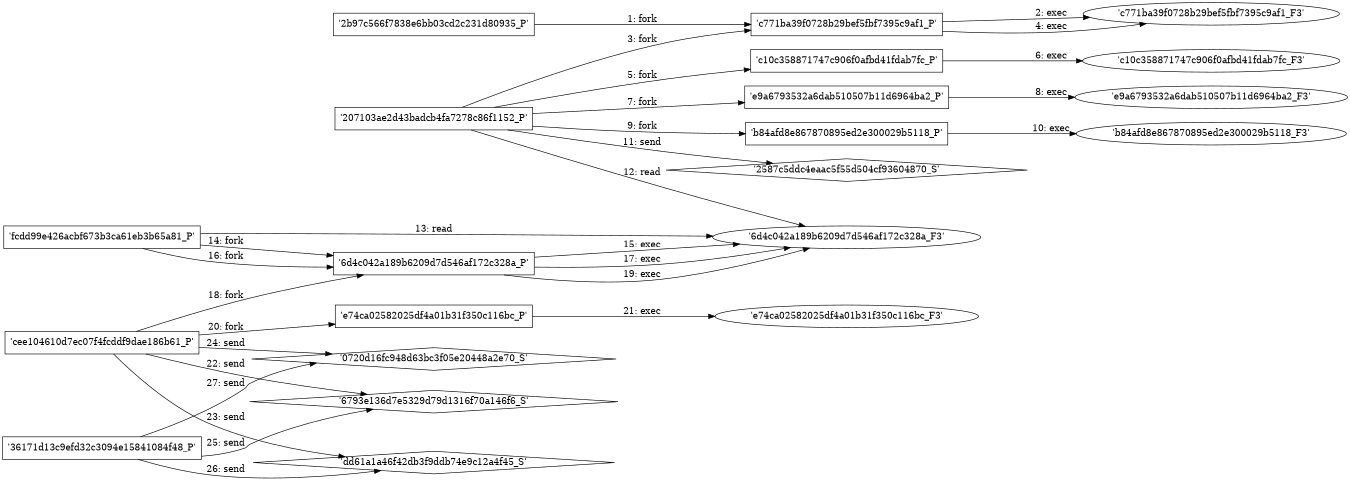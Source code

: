 digraph "D:\Learning\Paper\apt\基于CTI的攻击预警\Dataset\攻击图\ASGfromALLCTI\Attribution A Puzzle.dot" {
rankdir="LR"
size="9"
fixedsize="false"
splines="true"
nodesep=0.3
ranksep=0
fontsize=10
overlap="scalexy"
engine= "neato"
	"'2b97c566f7838e6bb03cd2c231d80935_P'" [node_type=Process shape=box]
	"'c771ba39f0728b29bef5fbf7395c9af1_P'" [node_type=Process shape=box]
	"'2b97c566f7838e6bb03cd2c231d80935_P'" -> "'c771ba39f0728b29bef5fbf7395c9af1_P'" [label="1: fork"]
	"'c771ba39f0728b29bef5fbf7395c9af1_P'" [node_type=Process shape=box]
	"'c771ba39f0728b29bef5fbf7395c9af1_F3'" [node_type=File shape=ellipse]
	"'c771ba39f0728b29bef5fbf7395c9af1_P'" -> "'c771ba39f0728b29bef5fbf7395c9af1_F3'" [label="2: exec"]
	"'207103ae2d43badcb4fa7278c86f1152_P'" [node_type=Process shape=box]
	"'c771ba39f0728b29bef5fbf7395c9af1_P'" [node_type=Process shape=box]
	"'207103ae2d43badcb4fa7278c86f1152_P'" -> "'c771ba39f0728b29bef5fbf7395c9af1_P'" [label="3: fork"]
	"'c771ba39f0728b29bef5fbf7395c9af1_P'" [node_type=Process shape=box]
	"'c771ba39f0728b29bef5fbf7395c9af1_F3'" [node_type=File shape=ellipse]
	"'c771ba39f0728b29bef5fbf7395c9af1_P'" -> "'c771ba39f0728b29bef5fbf7395c9af1_F3'" [label="4: exec"]
	"'207103ae2d43badcb4fa7278c86f1152_P'" [node_type=Process shape=box]
	"'c10c358871747c906f0afbd41fdab7fc_P'" [node_type=Process shape=box]
	"'207103ae2d43badcb4fa7278c86f1152_P'" -> "'c10c358871747c906f0afbd41fdab7fc_P'" [label="5: fork"]
	"'c10c358871747c906f0afbd41fdab7fc_P'" [node_type=Process shape=box]
	"'c10c358871747c906f0afbd41fdab7fc_F3'" [node_type=File shape=ellipse]
	"'c10c358871747c906f0afbd41fdab7fc_P'" -> "'c10c358871747c906f0afbd41fdab7fc_F3'" [label="6: exec"]
	"'207103ae2d43badcb4fa7278c86f1152_P'" [node_type=Process shape=box]
	"'e9a6793532a6dab510507b11d6964ba2_P'" [node_type=Process shape=box]
	"'207103ae2d43badcb4fa7278c86f1152_P'" -> "'e9a6793532a6dab510507b11d6964ba2_P'" [label="7: fork"]
	"'e9a6793532a6dab510507b11d6964ba2_P'" [node_type=Process shape=box]
	"'e9a6793532a6dab510507b11d6964ba2_F3'" [node_type=File shape=ellipse]
	"'e9a6793532a6dab510507b11d6964ba2_P'" -> "'e9a6793532a6dab510507b11d6964ba2_F3'" [label="8: exec"]
	"'207103ae2d43badcb4fa7278c86f1152_P'" [node_type=Process shape=box]
	"'b84afd8e867870895ed2e300029b5118_P'" [node_type=Process shape=box]
	"'207103ae2d43badcb4fa7278c86f1152_P'" -> "'b84afd8e867870895ed2e300029b5118_P'" [label="9: fork"]
	"'b84afd8e867870895ed2e300029b5118_P'" [node_type=Process shape=box]
	"'b84afd8e867870895ed2e300029b5118_F3'" [node_type=File shape=ellipse]
	"'b84afd8e867870895ed2e300029b5118_P'" -> "'b84afd8e867870895ed2e300029b5118_F3'" [label="10: exec"]
	"'2587c5ddc4eaac5f55d504cf93604870_S'" [node_type=Socket shape=diamond]
	"'207103ae2d43badcb4fa7278c86f1152_P'" [node_type=Process shape=box]
	"'207103ae2d43badcb4fa7278c86f1152_P'" -> "'2587c5ddc4eaac5f55d504cf93604870_S'" [label="11: send"]
	"'6d4c042a189b6209d7d546af172c328a_F3'" [node_type=file shape=ellipse]
	"'207103ae2d43badcb4fa7278c86f1152_P'" [node_type=Process shape=box]
	"'207103ae2d43badcb4fa7278c86f1152_P'" -> "'6d4c042a189b6209d7d546af172c328a_F3'" [label="12: read"]
	"'6d4c042a189b6209d7d546af172c328a_F3'" [node_type=file shape=ellipse]
	"'fcdd99e426acbf673b3ca61eb3b65a81_P'" [node_type=Process shape=box]
	"'fcdd99e426acbf673b3ca61eb3b65a81_P'" -> "'6d4c042a189b6209d7d546af172c328a_F3'" [label="13: read"]
	"'fcdd99e426acbf673b3ca61eb3b65a81_P'" [node_type=Process shape=box]
	"'6d4c042a189b6209d7d546af172c328a_P'" [node_type=Process shape=box]
	"'fcdd99e426acbf673b3ca61eb3b65a81_P'" -> "'6d4c042a189b6209d7d546af172c328a_P'" [label="14: fork"]
	"'6d4c042a189b6209d7d546af172c328a_P'" [node_type=Process shape=box]
	"'6d4c042a189b6209d7d546af172c328a_F3'" [node_type=File shape=ellipse]
	"'6d4c042a189b6209d7d546af172c328a_P'" -> "'6d4c042a189b6209d7d546af172c328a_F3'" [label="15: exec"]
	"'fcdd99e426acbf673b3ca61eb3b65a81_P'" [node_type=Process shape=box]
	"'6d4c042a189b6209d7d546af172c328a_P'" [node_type=Process shape=box]
	"'fcdd99e426acbf673b3ca61eb3b65a81_P'" -> "'6d4c042a189b6209d7d546af172c328a_P'" [label="16: fork"]
	"'6d4c042a189b6209d7d546af172c328a_P'" [node_type=Process shape=box]
	"'6d4c042a189b6209d7d546af172c328a_F3'" [node_type=File shape=ellipse]
	"'6d4c042a189b6209d7d546af172c328a_P'" -> "'6d4c042a189b6209d7d546af172c328a_F3'" [label="17: exec"]
	"'cee104610d7ec07f4fcddf9dae186b61_P'" [node_type=Process shape=box]
	"'6d4c042a189b6209d7d546af172c328a_P'" [node_type=Process shape=box]
	"'cee104610d7ec07f4fcddf9dae186b61_P'" -> "'6d4c042a189b6209d7d546af172c328a_P'" [label="18: fork"]
	"'6d4c042a189b6209d7d546af172c328a_P'" [node_type=Process shape=box]
	"'6d4c042a189b6209d7d546af172c328a_F3'" [node_type=File shape=ellipse]
	"'6d4c042a189b6209d7d546af172c328a_P'" -> "'6d4c042a189b6209d7d546af172c328a_F3'" [label="19: exec"]
	"'cee104610d7ec07f4fcddf9dae186b61_P'" [node_type=Process shape=box]
	"'e74ca02582025df4a01b31f350c116bc_P'" [node_type=Process shape=box]
	"'cee104610d7ec07f4fcddf9dae186b61_P'" -> "'e74ca02582025df4a01b31f350c116bc_P'" [label="20: fork"]
	"'e74ca02582025df4a01b31f350c116bc_P'" [node_type=Process shape=box]
	"'e74ca02582025df4a01b31f350c116bc_F3'" [node_type=File shape=ellipse]
	"'e74ca02582025df4a01b31f350c116bc_P'" -> "'e74ca02582025df4a01b31f350c116bc_F3'" [label="21: exec"]
	"'6793e136d7e5329d79d1316f70a146f6_S'" [node_type=Socket shape=diamond]
	"'cee104610d7ec07f4fcddf9dae186b61_P'" [node_type=Process shape=box]
	"'cee104610d7ec07f4fcddf9dae186b61_P'" -> "'6793e136d7e5329d79d1316f70a146f6_S'" [label="22: send"]
	"'dd61a1a46f42db3f9ddb74e9c12a4f45_S'" [node_type=Socket shape=diamond]
	"'cee104610d7ec07f4fcddf9dae186b61_P'" [node_type=Process shape=box]
	"'cee104610d7ec07f4fcddf9dae186b61_P'" -> "'dd61a1a46f42db3f9ddb74e9c12a4f45_S'" [label="23: send"]
	"'0720d16fc948d63bc3f05e20448a2e70_S'" [node_type=Socket shape=diamond]
	"'cee104610d7ec07f4fcddf9dae186b61_P'" [node_type=Process shape=box]
	"'cee104610d7ec07f4fcddf9dae186b61_P'" -> "'0720d16fc948d63bc3f05e20448a2e70_S'" [label="24: send"]
	"'6793e136d7e5329d79d1316f70a146f6_S'" [node_type=Socket shape=diamond]
	"'36171d13c9efd32c3094e15841084f48_P'" [node_type=Process shape=box]
	"'36171d13c9efd32c3094e15841084f48_P'" -> "'6793e136d7e5329d79d1316f70a146f6_S'" [label="25: send"]
	"'dd61a1a46f42db3f9ddb74e9c12a4f45_S'" [node_type=Socket shape=diamond]
	"'36171d13c9efd32c3094e15841084f48_P'" [node_type=Process shape=box]
	"'36171d13c9efd32c3094e15841084f48_P'" -> "'dd61a1a46f42db3f9ddb74e9c12a4f45_S'" [label="26: send"]
	"'0720d16fc948d63bc3f05e20448a2e70_S'" [node_type=Socket shape=diamond]
	"'36171d13c9efd32c3094e15841084f48_P'" [node_type=Process shape=box]
	"'36171d13c9efd32c3094e15841084f48_P'" -> "'0720d16fc948d63bc3f05e20448a2e70_S'" [label="27: send"]
}
